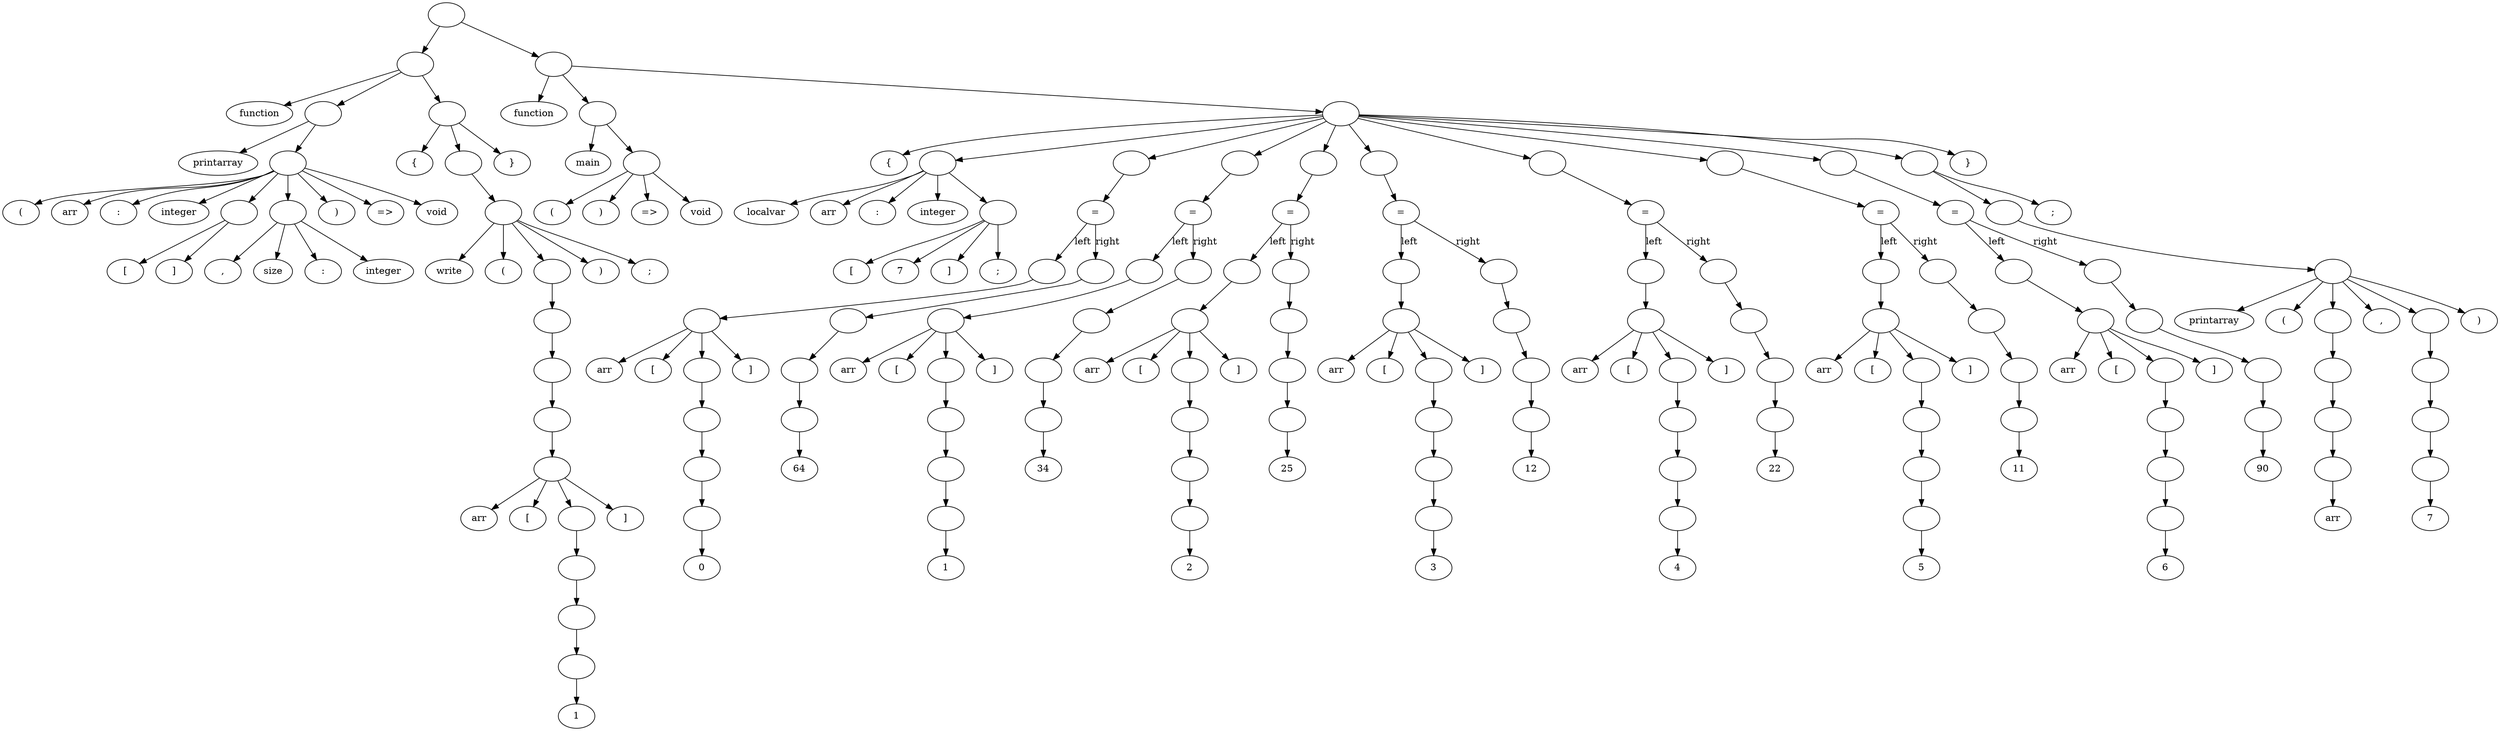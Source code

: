 digraph AST {
node55530882 [label=""]
node55530882 -> node30015890
node30015890 [label=""]
node30015890 -> node1707556
node1707556 [label="function"]
node30015890 -> node15368010
node15368010 [label=""]
node15368010 -> node4094363
node4094363 [label="printarray"]
node15368010 -> node36849274
node36849274 [label=""]
node36849274 -> node63208015
node63208015 [label="("]
node36849274 -> node32001227
node32001227 [label="arr"]
node36849274 -> node19575591
node19575591 [label=":"]
node36849274 -> node41962596
node41962596 [label="integer"]
node36849274 -> node42119052
node42119052 [label=""]
node42119052 -> node43527150
node43527150 [label="["]
node42119052 -> node56200037
node56200037 [label="]"]
node36849274 -> node36038289
node36038289 [label=""]
node36038289 -> node55909147
node55909147 [label=","]
node36038289 -> node33420276
node33420276 [label="size"]
node36038289 -> node32347029
node32347029 [label=":"]
node36038289 -> node22687807
node22687807 [label="integer"]
node36849274 -> node2863675
node2863675 [label=")"]
node36849274 -> node25773083
node25773083 [label="=>"]
node36849274 -> node30631159
node30631159 [label="void"]
node30015890 -> node7244975
node7244975 [label=""]
node7244975 -> node65204782
node65204782 [label="{"]
node7244975 -> node49972132
node49972132 [label=""]
node49972132 -> node47096010
node47096010 [label=""]
node47096010 -> node21210914
node21210914 [label="write"]
node47096010 -> node56680499
node56680499 [label="("]
node47096010 -> node40362448
node40362448 [label=""]
node40362448 -> node27717712
node27717712 [label=""]
node27717712 -> node48132822
node48132822 [label=""]
node48132822 -> node30542218
node30542218 [label=""]
node30542218 -> node6444509
node6444509 [label=""]
node6444509 -> node58000584
node58000584 [label="arr"]
node6444509 -> node52243212
node52243212 [label="["]
node6444509 -> node426867
node426867 [label=""]
node426867 -> node3841804
node3841804 [label=""]
node3841804 -> node34576242
node34576242 [label=""]
node34576242 -> node42750725
node42750725 [label=""]
node42750725 -> node49212206
node49212206 [label="1"]
node6444509 -> node40256670
node40256670 [label="]"]
node47096010 -> node26765710
node26765710 [label=")"]
node47096010 -> node39564799
node39564799 [label=";"]
node7244975 -> node20538874
node20538874 [label="}"]
node55530882 -> node50632145
node50632145 [label=""]
node50632145 -> node53036123
node53036123 [label="function"]
node50632145 -> node7563067
node7563067 [label=""]
node7563067 -> node958745
node958745 [label="main"]
node7563067 -> node8628710
node8628710 [label=""]
node8628710 -> node10549531
node10549531 [label="("]
node8628710 -> node27836922
node27836922 [label=")"]
node8628710 -> node49205706
node49205706 [label="=>"]
node8628710 -> node40198173
node40198173 [label="void"]
node50632145 -> node26239245
node26239245 [label=""]
node26239245 -> node34826618
node34826618 [label="{"]
node26239245 -> node45004109
node45004109 [label=""]
node45004109 -> node2383799
node2383799 [label="localvar"]
node45004109 -> node21454193
node21454193 [label="arr"]
node45004109 -> node58870012
node58870012 [label=":"]
node45004109 -> node60068066
node60068066 [label="integer"]
node45004109 -> node3741682
node3741682 [label=""]
node3741682 -> node33675143
node33675143 [label="["]
node3741682 -> node34640832
node34640832 [label="7"]
node3741682 -> node43332040
node43332040 [label="]"]
node3741682 -> node54444047
node54444047 [label=";"]
node26239245 -> node20234383
node20234383 [label=""]
node20234383 -> node47891719
node47891719 [label="="]
node47891719 -> node28372289 [label="left"]
node28372289 [label=""]
node28372289 -> node54024015
node54024015 [label=""]
node54024015 -> node16454088
node16454088 [label="arr"]
node54024015 -> node13869071
node13869071 [label="["]
node54024015 -> node57712780
node57712780 [label=""]
node57712780 -> node49652976
node49652976 [label=""]
node49652976 -> node44223604
node44223604 [label=""]
node44223604 -> node62468121
node62468121 [label=""]
node62468121 -> node25342185
node25342185 [label="0"]
node54024015 -> node26753075
node26753075 [label="]"]
node47891719 -> node39451090 [label="right"]
node39451090 [label=""]
node39451090 -> node19515494
node19515494 [label=""]
node19515494 -> node41421720
node41421720 [label=""]
node41421720 -> node37251161
node37251161 [label=""]
node37251161 -> node66824994
node66824994 [label="64"]
node26239245 -> node64554036
node64554036 [label=""]
node64554036 -> node44115416
node44115416 [label="="]
node44115416 -> node61494432 [label="left"]
node61494432 [label=""]
node61494432 -> node16578980
node16578980 [label=""]
node16578980 -> node14993092
node14993092 [label="arr"]
node16578980 -> node720107
node720107 [label="["]
node16578980 -> node6480969
node6480969 [label=""]
node6480969 -> node58328727
node58328727 [label=""]
node58328727 -> node55196503
node55196503 [label=""]
node55196503 -> node27006480
node27006480 [label=""]
node27006480 -> node41731733
node41731733 [label="1"]
node16578980 -> node40041277
node40041277 [label="]"]
node44115416 -> node24827179 [label="right"]
node24827179 [label=""]
node24827179 -> node22118023
node22118023 [label=""]
node22118023 -> node64844482
node64844482 [label=""]
node64844482 -> node46729429
node46729429 [label=""]
node46729429 -> node17911681
node17911681 [label="34"]
node26239245 -> node26987408
node26987408 [label=""]
node26987408 -> node41560081
node41560081 [label="="]
node41560081 -> node38496415 [label="left"]
node38496415 [label=""]
node38496415 -> node10923418
node10923418 [label=""]
node10923418 -> node31201899
node31201899 [label="arr"]
node10923418 -> node12381635
node12381635 [label="["]
node10923418 -> node44325851
node44325851 [label=""]
node44325851 -> node63388340
node63388340 [label=""]
node63388340 -> node33624151
node33624151 [label=""]
node33624151 -> node34181910
node34181910 [label=""]
node34181910 -> node39201736
node39201736 [label="2"]
node10923418 -> node17271312
node17271312 [label="]"]
node41560081 -> node21224086 [label="right"]
node21224086 [label=""]
node21224086 -> node56799051
node56799051 [label=""]
node56799051 -> node41429416
node41429416 [label=""]
node41429416 -> node37320431
node37320431 [label=""]
node37320431 -> node339559
node339559 [label="25"]
node26239245 -> node3056034
node3056034 [label=""]
node3056034 -> node27504314
node27504314 [label="="]
node27504314 -> node46212239 [label="left"]
node46212239 [label=""]
node46212239 -> node13256970
node13256970 [label=""]
node13256970 -> node52203868
node52203868 [label="arr"]
node13256970 -> node72766
node72766 [label="["]
node13256970 -> node654897
node654897 [label=""]
node654897 -> node5894079
node5894079 [label=""]
node5894079 -> node53046711
node53046711 [label=""]
node53046711 -> node7658356
node7658356 [label=""]
node7658356 -> node1816341
node1816341 [label="3"]
node13256970 -> node16347077
node16347077 [label="]"]
node27504314 -> node12905972 [label="right"]
node12905972 [label=""]
node12905972 -> node49044892
node49044892 [label=""]
node49044892 -> node38750844
node38750844 [label=""]
node38750844 -> node13213278
node13213278 [label=""]
node13213278 -> node51810644
node51810644 [label="12"]
node26239245 -> node63642613
node63642613 [label=""]
node63642613 -> node35912612
node35912612 [label="="]
node35912612 -> node54778057 [label="left"]
node54778057 [label=""]
node54778057 -> node23240469
node23240469 [label=""]
node23240469 -> node7837633
node7837633 [label="arr"]
node23240469 -> node3429838
node3429838 [label="["]
node23240469 -> node30868550
node30868550 [label=""]
node30868550 -> node9381496
node9381496 [label=""]
node9381496 -> node17324607
node17324607 [label=""]
node17324607 -> node21703739
node21703739 [label=""]
node21703739 -> node61115925
node61115925 [label="4"]
node23240469 -> node13172414
node13172414 [label="]"]
node35912612 -> node51442863 [label="right"]
node51442863 [label=""]
node51442863 -> node60332585
node60332585 [label=""]
node60332585 -> node6122357
node6122357 [label=""]
node6122357 -> node55101221
node55101221 [label=""]
node55101221 -> node26148945
node26148945 [label="22"]
node26239245 -> node34013913
node34013913 [label=""]
node34013913 -> node37689768
node37689768 [label="="]
node37689768 -> node3663598 [label="left"]
node3663598 [label=""]
node3663598 -> node32972388
node32972388 [label=""]
node32972388 -> node28316044
node28316044 [label="arr"]
node32972388 -> node53517805
node53517805 [label="["]
node32972388 -> node11898202
node11898202 [label=""]
node11898202 -> node39974954
node39974954 [label=""]
node39974954 -> node24230272
node24230272 [label=""]
node24230272 -> node16745860
node16745860 [label=""]
node16745860 -> node16495015
node16495015 [label="5"]
node32972388 -> node14237410
node14237410 [label="]"]
node37689768 -> node61027830 [label="right"]
node61027830 [label=""]
node61027830 -> node12379565
node12379565 [label=""]
node12379565 -> node44307222
node44307222 [label=""]
node44307222 -> node63220684
node63220684 [label=""]
node63220684 -> node32115247
node32115247 [label="11"]
node26239245 -> node20601768
node20601768 [label=""]
node20601768 -> node51198184
node51198184 [label="="]
node51198184 -> node58130472 [label="left"]
node58130472 [label=""]
node58130472 -> node53412201
node53412201 [label=""]
node53412201 -> node10947764
node10947764 [label="arr"]
node53412201 -> node31421019
node31421019 [label="["]
node53412201 -> node14353717
node14353717 [label=""]
node14353717 -> node62074597
node62074597 [label=""]
node62074597 -> node21800467
node21800467 [label=""]
node21800467 -> node61986480
node61986480 [label=""]
node61986480 -> node21007413
node21007413 [label="6"]
node53412201 -> node54848996
node54848996 [label="]"]
node51198184 -> node23878916 [label="right"]
node23878916 [label=""]
node23878916 -> node13583655
node13583655 [label=""]
node13583655 -> node55144039
node55144039 [label=""]
node55144039 -> node26534308
node26534308 [label=""]
node26534308 -> node37482183
node37482183 [label="90"]
node26239245 -> node1795329
node1795329 [label=""]
node1795329 -> node16157963
node16157963 [label=""]
node16157963 -> node11203942
node11203942 [label=""]
node11203942 -> node33726620
node33726620 [label="printarray"]
node11203942 -> node35104124
node35104124 [label="("]
node11203942 -> node47501665
node47501665 [label=""]
node47501665 -> node24861802
node24861802 [label=""]
node24861802 -> node22429634
node22429634 [label=""]
node22429634 -> node540121
node540121 [label=""]
node540121 -> node4861097
node4861097 [label="arr"]
node11203942 -> node43749873
node43749873 [label=","]
node11203942 -> node58204539
node58204539 [label=""]
node58204539 -> node54078809
node54078809 [label=""]
node54078809 -> node16947234
node16947234 [label=""]
node16947234 -> node18307385
node18307385 [label=""]
node18307385 -> node30548742
node30548742 [label="7"]
node11203942 -> node6503226
node6503226 [label=")"]
node1795329 -> node58529038
node58529038 [label=";"]
node26239245 -> node56999299
node56999299 [label="}"]
}
